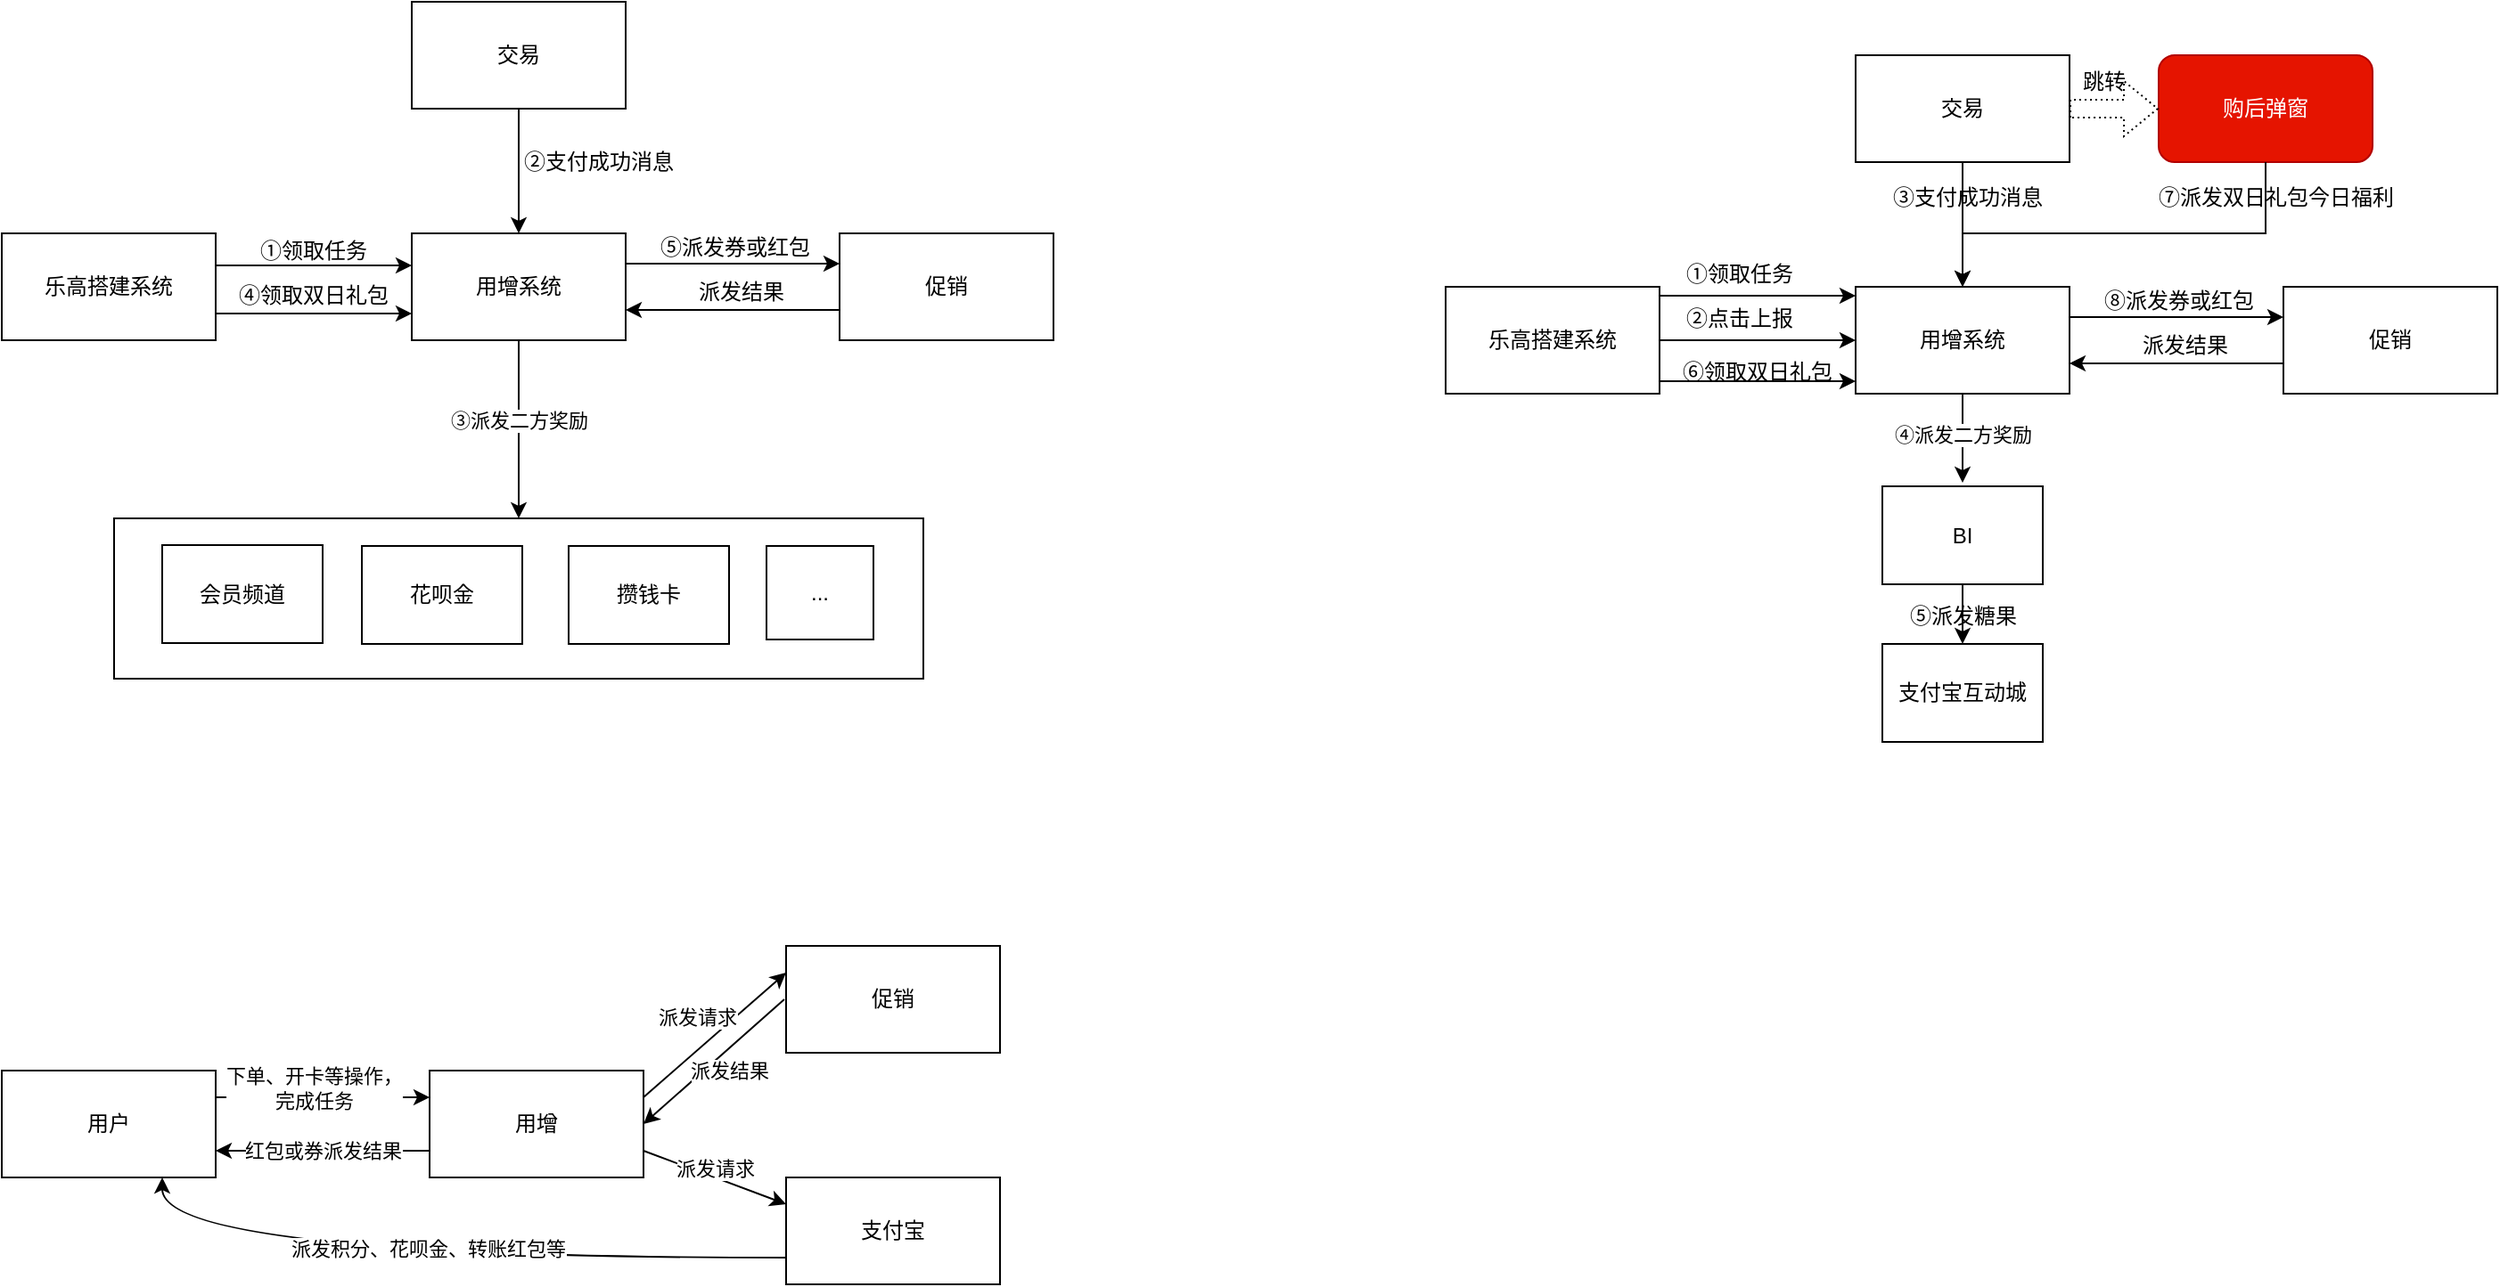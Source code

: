 <mxfile version="15.5.1" type="github">
  <diagram id="xTN9gExKHpr9C3LFzas-" name="Page-1">
    <mxGraphModel dx="1186" dy="664" grid="1" gridSize="10" guides="1" tooltips="1" connect="1" arrows="1" fold="1" page="1" pageScale="1" pageWidth="827" pageHeight="1169" math="0" shadow="0">
      <root>
        <mxCell id="0" />
        <mxCell id="1" parent="0" />
        <mxCell id="JBoHvhnFYy9lWXFZX_k9-15" value="" style="rounded=0;whiteSpace=wrap;html=1;" parent="1" vertex="1">
          <mxGeometry x="113" y="410" width="454" height="90" as="geometry" />
        </mxCell>
        <mxCell id="JBoHvhnFYy9lWXFZX_k9-3" style="edgeStyle=orthogonalEdgeStyle;rounded=0;orthogonalLoop=1;jettySize=auto;html=1;entryX=0;entryY=0.5;entryDx=0;entryDy=0;" parent="1" edge="1">
          <mxGeometry relative="1" as="geometry">
            <mxPoint x="170" y="268" as="sourcePoint" />
            <mxPoint x="280" y="268" as="targetPoint" />
          </mxGeometry>
        </mxCell>
        <mxCell id="JBoHvhnFYy9lWXFZX_k9-40" style="edgeStyle=orthogonalEdgeStyle;curved=1;rounded=0;orthogonalLoop=1;jettySize=auto;html=1;exitX=1;exitY=0.75;exitDx=0;exitDy=0;entryX=0;entryY=0.75;entryDx=0;entryDy=0;" parent="1" source="JBoHvhnFYy9lWXFZX_k9-1" target="JBoHvhnFYy9lWXFZX_k9-2" edge="1">
          <mxGeometry relative="1" as="geometry" />
        </mxCell>
        <mxCell id="JBoHvhnFYy9lWXFZX_k9-1" value="乐高搭建系统" style="rounded=0;whiteSpace=wrap;html=1;" parent="1" vertex="1">
          <mxGeometry x="50" y="250" width="120" height="60" as="geometry" />
        </mxCell>
        <mxCell id="JBoHvhnFYy9lWXFZX_k9-10" style="edgeStyle=orthogonalEdgeStyle;rounded=0;orthogonalLoop=1;jettySize=auto;html=1;exitX=1;exitY=0.5;exitDx=0;exitDy=0;" parent="1" edge="1">
          <mxGeometry relative="1" as="geometry">
            <mxPoint x="400" y="287" as="sourcePoint" />
            <mxPoint x="520" y="267" as="targetPoint" />
            <Array as="points">
              <mxPoint x="400" y="267" />
            </Array>
          </mxGeometry>
        </mxCell>
        <mxCell id="JBoHvhnFYy9lWXFZX_k9-16" style="edgeStyle=orthogonalEdgeStyle;rounded=0;orthogonalLoop=1;jettySize=auto;html=1;entryX=0.5;entryY=0;entryDx=0;entryDy=0;" parent="1" source="JBoHvhnFYy9lWXFZX_k9-2" target="JBoHvhnFYy9lWXFZX_k9-15" edge="1">
          <mxGeometry relative="1" as="geometry" />
        </mxCell>
        <mxCell id="JBoHvhnFYy9lWXFZX_k9-17" value="③派发二方奖励" style="edgeLabel;html=1;align=center;verticalAlign=middle;resizable=0;points=[];" parent="JBoHvhnFYy9lWXFZX_k9-16" vertex="1" connectable="0">
          <mxGeometry x="-0.1" relative="1" as="geometry">
            <mxPoint as="offset" />
          </mxGeometry>
        </mxCell>
        <mxCell id="JBoHvhnFYy9lWXFZX_k9-2" value="用增系统" style="rounded=0;whiteSpace=wrap;html=1;" parent="1" vertex="1">
          <mxGeometry x="280" y="250" width="120" height="60" as="geometry" />
        </mxCell>
        <mxCell id="JBoHvhnFYy9lWXFZX_k9-7" style="edgeStyle=orthogonalEdgeStyle;rounded=0;orthogonalLoop=1;jettySize=auto;html=1;" parent="1" source="JBoHvhnFYy9lWXFZX_k9-5" target="JBoHvhnFYy9lWXFZX_k9-2" edge="1">
          <mxGeometry relative="1" as="geometry" />
        </mxCell>
        <mxCell id="JBoHvhnFYy9lWXFZX_k9-5" value="交易" style="rounded=0;whiteSpace=wrap;html=1;" parent="1" vertex="1">
          <mxGeometry x="280" y="120" width="120" height="60" as="geometry" />
        </mxCell>
        <mxCell id="JBoHvhnFYy9lWXFZX_k9-6" value="①领取任务" style="text;html=1;strokeColor=none;fillColor=none;align=center;verticalAlign=middle;whiteSpace=wrap;rounded=0;" parent="1" vertex="1">
          <mxGeometry x="190" y="250" width="70" height="20" as="geometry" />
        </mxCell>
        <mxCell id="JBoHvhnFYy9lWXFZX_k9-8" value="②支付成功消息" style="text;html=1;strokeColor=none;fillColor=none;align=center;verticalAlign=middle;whiteSpace=wrap;rounded=0;" parent="1" vertex="1">
          <mxGeometry x="340" y="200" width="90" height="20" as="geometry" />
        </mxCell>
        <mxCell id="JBoHvhnFYy9lWXFZX_k9-11" style="edgeStyle=orthogonalEdgeStyle;rounded=0;orthogonalLoop=1;jettySize=auto;html=1;entryX=1;entryY=0.5;entryDx=0;entryDy=0;" parent="1" edge="1">
          <mxGeometry relative="1" as="geometry">
            <mxPoint x="520" y="293" as="sourcePoint" />
            <mxPoint x="400" y="293" as="targetPoint" />
            <Array as="points">
              <mxPoint x="470" y="293" />
              <mxPoint x="470" y="293" />
            </Array>
          </mxGeometry>
        </mxCell>
        <mxCell id="JBoHvhnFYy9lWXFZX_k9-9" value="促销" style="rounded=0;whiteSpace=wrap;html=1;" parent="1" vertex="1">
          <mxGeometry x="520" y="250" width="120" height="60" as="geometry" />
        </mxCell>
        <mxCell id="JBoHvhnFYy9lWXFZX_k9-12" value="⑤派发券或红包" style="text;html=1;strokeColor=none;fillColor=none;align=center;verticalAlign=middle;whiteSpace=wrap;rounded=0;" parent="1" vertex="1">
          <mxGeometry x="413.5" y="253" width="95" height="10" as="geometry" />
        </mxCell>
        <mxCell id="JBoHvhnFYy9lWXFZX_k9-14" value="派发结果" style="text;html=1;strokeColor=none;fillColor=none;align=center;verticalAlign=middle;whiteSpace=wrap;rounded=0;" parent="1" vertex="1">
          <mxGeometry x="440" y="273" width="50" height="20" as="geometry" />
        </mxCell>
        <mxCell id="JBoHvhnFYy9lWXFZX_k9-18" value="会员频道" style="rounded=0;whiteSpace=wrap;html=1;" parent="1" vertex="1">
          <mxGeometry x="140" y="425" width="90" height="55" as="geometry" />
        </mxCell>
        <mxCell id="JBoHvhnFYy9lWXFZX_k9-20" value="花呗金" style="rounded=0;whiteSpace=wrap;html=1;" parent="1" vertex="1">
          <mxGeometry x="252" y="425.5" width="90" height="55" as="geometry" />
        </mxCell>
        <mxCell id="JBoHvhnFYy9lWXFZX_k9-21" value="攒钱卡" style="rounded=0;whiteSpace=wrap;html=1;" parent="1" vertex="1">
          <mxGeometry x="368" y="425.5" width="90" height="55" as="geometry" />
        </mxCell>
        <mxCell id="JBoHvhnFYy9lWXFZX_k9-22" value="..." style="rounded=0;whiteSpace=wrap;html=1;" parent="1" vertex="1">
          <mxGeometry x="479" y="425.5" width="60" height="52.5" as="geometry" />
        </mxCell>
        <mxCell id="JBoHvhnFYy9lWXFZX_k9-27" style="edgeStyle=orthogonalEdgeStyle;rounded=0;orthogonalLoop=1;jettySize=auto;html=1;exitX=1;exitY=0.25;exitDx=0;exitDy=0;entryX=0;entryY=0.25;entryDx=0;entryDy=0;" parent="1" source="JBoHvhnFYy9lWXFZX_k9-23" target="JBoHvhnFYy9lWXFZX_k9-24" edge="1">
          <mxGeometry relative="1" as="geometry" />
        </mxCell>
        <mxCell id="JBoHvhnFYy9lWXFZX_k9-33" value="下单、开卡等操作，&lt;br&gt;完成任务" style="edgeLabel;html=1;align=center;verticalAlign=middle;resizable=0;points=[];" parent="JBoHvhnFYy9lWXFZX_k9-27" vertex="1" connectable="0">
          <mxGeometry x="-0.178" y="4" relative="1" as="geometry">
            <mxPoint x="5" y="-1" as="offset" />
          </mxGeometry>
        </mxCell>
        <mxCell id="JBoHvhnFYy9lWXFZX_k9-23" value="用户" style="rounded=0;whiteSpace=wrap;html=1;" parent="1" vertex="1">
          <mxGeometry x="50" y="720" width="120" height="60" as="geometry" />
        </mxCell>
        <mxCell id="JBoHvhnFYy9lWXFZX_k9-28" style="rounded=0;orthogonalLoop=1;jettySize=auto;html=1;exitX=1;exitY=0.25;exitDx=0;exitDy=0;entryX=0;entryY=0.25;entryDx=0;entryDy=0;" parent="1" source="JBoHvhnFYy9lWXFZX_k9-24" target="JBoHvhnFYy9lWXFZX_k9-25" edge="1">
          <mxGeometry relative="1" as="geometry" />
        </mxCell>
        <mxCell id="JBoHvhnFYy9lWXFZX_k9-36" value="派发请求" style="edgeLabel;html=1;align=center;verticalAlign=middle;resizable=0;points=[];" parent="JBoHvhnFYy9lWXFZX_k9-28" vertex="1" connectable="0">
          <mxGeometry x="-0.122" y="2" relative="1" as="geometry">
            <mxPoint x="-4" y="-13" as="offset" />
          </mxGeometry>
        </mxCell>
        <mxCell id="JBoHvhnFYy9lWXFZX_k9-29" style="edgeStyle=none;rounded=0;orthogonalLoop=1;jettySize=auto;html=1;exitX=1;exitY=0.75;exitDx=0;exitDy=0;entryX=0;entryY=0.25;entryDx=0;entryDy=0;" parent="1" source="JBoHvhnFYy9lWXFZX_k9-24" target="JBoHvhnFYy9lWXFZX_k9-26" edge="1">
          <mxGeometry relative="1" as="geometry" />
        </mxCell>
        <mxCell id="JBoHvhnFYy9lWXFZX_k9-38" value="派发请求" style="edgeLabel;html=1;align=center;verticalAlign=middle;resizable=0;points=[];" parent="JBoHvhnFYy9lWXFZX_k9-29" vertex="1" connectable="0">
          <mxGeometry x="-0.304" relative="1" as="geometry">
            <mxPoint x="12" y="-1" as="offset" />
          </mxGeometry>
        </mxCell>
        <mxCell id="JBoHvhnFYy9lWXFZX_k9-31" style="edgeStyle=none;rounded=0;orthogonalLoop=1;jettySize=auto;html=1;exitX=0;exitY=0.75;exitDx=0;exitDy=0;entryX=1;entryY=0.75;entryDx=0;entryDy=0;" parent="1" source="JBoHvhnFYy9lWXFZX_k9-24" target="JBoHvhnFYy9lWXFZX_k9-23" edge="1">
          <mxGeometry relative="1" as="geometry" />
        </mxCell>
        <mxCell id="JBoHvhnFYy9lWXFZX_k9-34" value="红包或券派发结果" style="edgeLabel;html=1;align=center;verticalAlign=middle;resizable=0;points=[];" parent="JBoHvhnFYy9lWXFZX_k9-31" vertex="1" connectable="0">
          <mxGeometry x="0.067" relative="1" as="geometry">
            <mxPoint x="4" as="offset" />
          </mxGeometry>
        </mxCell>
        <mxCell id="JBoHvhnFYy9lWXFZX_k9-24" value="用增" style="rounded=0;whiteSpace=wrap;html=1;" parent="1" vertex="1">
          <mxGeometry x="290" y="720" width="120" height="60" as="geometry" />
        </mxCell>
        <mxCell id="JBoHvhnFYy9lWXFZX_k9-30" style="edgeStyle=none;rounded=0;orthogonalLoop=1;jettySize=auto;html=1;entryX=1;entryY=0.5;entryDx=0;entryDy=0;" parent="1" target="JBoHvhnFYy9lWXFZX_k9-24" edge="1">
          <mxGeometry relative="1" as="geometry">
            <mxPoint x="489" y="680" as="sourcePoint" />
          </mxGeometry>
        </mxCell>
        <mxCell id="JBoHvhnFYy9lWXFZX_k9-37" value="派发结果" style="edgeLabel;html=1;align=center;verticalAlign=middle;resizable=0;points=[];" parent="JBoHvhnFYy9lWXFZX_k9-30" vertex="1" connectable="0">
          <mxGeometry x="-0.018" y="-2" relative="1" as="geometry">
            <mxPoint x="9" y="7" as="offset" />
          </mxGeometry>
        </mxCell>
        <mxCell id="JBoHvhnFYy9lWXFZX_k9-25" value="促销" style="rounded=0;whiteSpace=wrap;html=1;" parent="1" vertex="1">
          <mxGeometry x="490" y="650" width="120" height="60" as="geometry" />
        </mxCell>
        <mxCell id="JBoHvhnFYy9lWXFZX_k9-32" style="edgeStyle=orthogonalEdgeStyle;rounded=0;orthogonalLoop=1;jettySize=auto;html=1;exitX=0;exitY=0.75;exitDx=0;exitDy=0;entryX=0.75;entryY=1;entryDx=0;entryDy=0;curved=1;" parent="1" source="JBoHvhnFYy9lWXFZX_k9-26" target="JBoHvhnFYy9lWXFZX_k9-23" edge="1">
          <mxGeometry relative="1" as="geometry" />
        </mxCell>
        <mxCell id="JBoHvhnFYy9lWXFZX_k9-39" value="派发积分、花呗金、转账红包等" style="edgeLabel;html=1;align=center;verticalAlign=middle;resizable=0;points=[];" parent="JBoHvhnFYy9lWXFZX_k9-32" vertex="1" connectable="0">
          <mxGeometry x="0.018" y="-5" relative="1" as="geometry">
            <mxPoint as="offset" />
          </mxGeometry>
        </mxCell>
        <mxCell id="JBoHvhnFYy9lWXFZX_k9-26" value="支付宝" style="rounded=0;whiteSpace=wrap;html=1;" parent="1" vertex="1">
          <mxGeometry x="490" y="780" width="120" height="60" as="geometry" />
        </mxCell>
        <mxCell id="JBoHvhnFYy9lWXFZX_k9-41" value="④领取双日礼包" style="text;html=1;strokeColor=none;fillColor=none;align=center;verticalAlign=middle;whiteSpace=wrap;rounded=0;" parent="1" vertex="1">
          <mxGeometry x="180" y="276" width="90" height="17" as="geometry" />
        </mxCell>
        <mxCell id="1migsILhIJwj6HVWe7nt-2" style="edgeStyle=orthogonalEdgeStyle;rounded=0;orthogonalLoop=1;jettySize=auto;html=1;entryX=0;entryY=0.5;entryDx=0;entryDy=0;" edge="1" parent="1">
          <mxGeometry relative="1" as="geometry">
            <mxPoint x="980" y="285" as="sourcePoint" />
            <mxPoint x="1090" y="285" as="targetPoint" />
          </mxGeometry>
        </mxCell>
        <mxCell id="1migsILhIJwj6HVWe7nt-4" value="乐高搭建系统" style="rounded=0;whiteSpace=wrap;html=1;" vertex="1" parent="1">
          <mxGeometry x="860" y="280" width="120" height="60" as="geometry" />
        </mxCell>
        <mxCell id="1migsILhIJwj6HVWe7nt-5" style="edgeStyle=orthogonalEdgeStyle;rounded=0;orthogonalLoop=1;jettySize=auto;html=1;exitX=1;exitY=0.5;exitDx=0;exitDy=0;" edge="1" parent="1">
          <mxGeometry relative="1" as="geometry">
            <mxPoint x="1210" y="317" as="sourcePoint" />
            <mxPoint x="1330" y="297" as="targetPoint" />
            <Array as="points">
              <mxPoint x="1210" y="297" />
            </Array>
          </mxGeometry>
        </mxCell>
        <mxCell id="1migsILhIJwj6HVWe7nt-6" style="edgeStyle=orthogonalEdgeStyle;rounded=0;orthogonalLoop=1;jettySize=auto;html=1;" edge="1" parent="1" source="1migsILhIJwj6HVWe7nt-8">
          <mxGeometry relative="1" as="geometry">
            <mxPoint x="1150" y="390" as="targetPoint" />
          </mxGeometry>
        </mxCell>
        <mxCell id="1migsILhIJwj6HVWe7nt-7" value="④派发二方奖励" style="edgeLabel;html=1;align=center;verticalAlign=middle;resizable=0;points=[];" vertex="1" connectable="0" parent="1migsILhIJwj6HVWe7nt-6">
          <mxGeometry x="-0.1" relative="1" as="geometry">
            <mxPoint as="offset" />
          </mxGeometry>
        </mxCell>
        <mxCell id="1migsILhIJwj6HVWe7nt-8" value="用增系统" style="rounded=0;whiteSpace=wrap;html=1;" vertex="1" parent="1">
          <mxGeometry x="1090" y="280" width="120" height="60" as="geometry" />
        </mxCell>
        <mxCell id="1migsILhIJwj6HVWe7nt-9" style="edgeStyle=orthogonalEdgeStyle;rounded=0;orthogonalLoop=1;jettySize=auto;html=1;" edge="1" parent="1" source="1migsILhIJwj6HVWe7nt-10" target="1migsILhIJwj6HVWe7nt-8">
          <mxGeometry relative="1" as="geometry" />
        </mxCell>
        <mxCell id="1migsILhIJwj6HVWe7nt-10" value="交易" style="rounded=0;whiteSpace=wrap;html=1;" vertex="1" parent="1">
          <mxGeometry x="1090" y="150" width="120" height="60" as="geometry" />
        </mxCell>
        <mxCell id="1migsILhIJwj6HVWe7nt-11" value="①领取任务" style="text;html=1;strokeColor=none;fillColor=none;align=center;verticalAlign=middle;whiteSpace=wrap;rounded=0;" vertex="1" parent="1">
          <mxGeometry x="990" y="263" width="70" height="20" as="geometry" />
        </mxCell>
        <mxCell id="1migsILhIJwj6HVWe7nt-12" value="③支付成功消息" style="text;html=1;strokeColor=none;fillColor=none;align=center;verticalAlign=middle;whiteSpace=wrap;rounded=0;" vertex="1" parent="1">
          <mxGeometry x="1107.5" y="220" width="90" height="20" as="geometry" />
        </mxCell>
        <mxCell id="1migsILhIJwj6HVWe7nt-13" style="edgeStyle=orthogonalEdgeStyle;rounded=0;orthogonalLoop=1;jettySize=auto;html=1;entryX=1;entryY=0.5;entryDx=0;entryDy=0;" edge="1" parent="1">
          <mxGeometry relative="1" as="geometry">
            <mxPoint x="1330" y="323" as="sourcePoint" />
            <mxPoint x="1210" y="323" as="targetPoint" />
            <Array as="points">
              <mxPoint x="1280" y="323" />
              <mxPoint x="1280" y="323" />
            </Array>
          </mxGeometry>
        </mxCell>
        <mxCell id="1migsILhIJwj6HVWe7nt-14" value="促销" style="rounded=0;whiteSpace=wrap;html=1;" vertex="1" parent="1">
          <mxGeometry x="1330" y="280" width="120" height="60" as="geometry" />
        </mxCell>
        <mxCell id="1migsILhIJwj6HVWe7nt-15" value="⑧派发券或红包" style="text;html=1;strokeColor=none;fillColor=none;align=center;verticalAlign=middle;whiteSpace=wrap;rounded=0;" vertex="1" parent="1">
          <mxGeometry x="1223.5" y="283" width="95" height="10" as="geometry" />
        </mxCell>
        <mxCell id="1migsILhIJwj6HVWe7nt-16" value="派发结果" style="text;html=1;strokeColor=none;fillColor=none;align=center;verticalAlign=middle;whiteSpace=wrap;rounded=0;" vertex="1" parent="1">
          <mxGeometry x="1250" y="303" width="50" height="20" as="geometry" />
        </mxCell>
        <mxCell id="1migsILhIJwj6HVWe7nt-22" style="edgeStyle=orthogonalEdgeStyle;rounded=0;orthogonalLoop=1;jettySize=auto;html=1;entryX=0.5;entryY=0;entryDx=0;entryDy=0;" edge="1" parent="1" source="1migsILhIJwj6HVWe7nt-17" target="1migsILhIJwj6HVWe7nt-18">
          <mxGeometry relative="1" as="geometry" />
        </mxCell>
        <mxCell id="1migsILhIJwj6HVWe7nt-17" value="BI" style="rounded=0;whiteSpace=wrap;html=1;" vertex="1" parent="1">
          <mxGeometry x="1105" y="392" width="90" height="55" as="geometry" />
        </mxCell>
        <mxCell id="1migsILhIJwj6HVWe7nt-18" value="支付宝互动城" style="rounded=0;whiteSpace=wrap;html=1;" vertex="1" parent="1">
          <mxGeometry x="1105" y="480.5" width="90" height="55" as="geometry" />
        </mxCell>
        <mxCell id="1migsILhIJwj6HVWe7nt-23" value="⑤派发糖果" style="text;html=1;strokeColor=none;fillColor=none;align=center;verticalAlign=middle;whiteSpace=wrap;rounded=0;" vertex="1" parent="1">
          <mxGeometry x="1107.5" y="450" width="85" height="30" as="geometry" />
        </mxCell>
        <mxCell id="1migsILhIJwj6HVWe7nt-26" value="" style="endArrow=classic;html=1;rounded=0;exitX=1;exitY=0.5;exitDx=0;exitDy=0;entryX=0;entryY=0.5;entryDx=0;entryDy=0;" edge="1" parent="1" source="1migsILhIJwj6HVWe7nt-4" target="1migsILhIJwj6HVWe7nt-8">
          <mxGeometry width="50" height="50" relative="1" as="geometry">
            <mxPoint x="1020" y="350" as="sourcePoint" />
            <mxPoint x="1070" y="300" as="targetPoint" />
          </mxGeometry>
        </mxCell>
        <mxCell id="1migsILhIJwj6HVWe7nt-27" value="②点击上报" style="text;html=1;strokeColor=none;fillColor=none;align=center;verticalAlign=middle;whiteSpace=wrap;rounded=0;" vertex="1" parent="1">
          <mxGeometry x="985" y="283" width="80" height="30" as="geometry" />
        </mxCell>
        <mxCell id="1migsILhIJwj6HVWe7nt-28" value="" style="endArrow=classic;html=1;rounded=0;" edge="1" parent="1">
          <mxGeometry width="50" height="50" relative="1" as="geometry">
            <mxPoint x="980" y="333" as="sourcePoint" />
            <mxPoint x="1090" y="333" as="targetPoint" />
          </mxGeometry>
        </mxCell>
        <mxCell id="1migsILhIJwj6HVWe7nt-31" value="&lt;span style=&quot;font-family: &amp;#34;helvetica&amp;#34;&quot;&gt;⑥领取双日礼包&lt;/span&gt;" style="text;html=1;strokeColor=none;fillColor=none;align=center;verticalAlign=middle;whiteSpace=wrap;rounded=0;" vertex="1" parent="1">
          <mxGeometry x="990" y="313" width="90" height="30" as="geometry" />
        </mxCell>
        <mxCell id="1migsILhIJwj6HVWe7nt-32" value="购后弹窗" style="rounded=1;whiteSpace=wrap;html=1;fillColor=#e51400;strokeColor=#B20000;fontColor=#ffffff;" vertex="1" parent="1">
          <mxGeometry x="1260" y="150" width="120" height="60" as="geometry" />
        </mxCell>
        <mxCell id="1migsILhIJwj6HVWe7nt-33" value="" style="shape=flexArrow;endArrow=classic;html=1;rounded=0;entryX=0;entryY=0.5;entryDx=0;entryDy=0;exitX=1;exitY=0.5;exitDx=0;exitDy=0;dashed=1;dashPattern=1 2;" edge="1" parent="1" source="1migsILhIJwj6HVWe7nt-10" target="1migsILhIJwj6HVWe7nt-32">
          <mxGeometry width="50" height="50" relative="1" as="geometry">
            <mxPoint x="1210" y="190" as="sourcePoint" />
            <mxPoint x="1260" y="140" as="targetPoint" />
          </mxGeometry>
        </mxCell>
        <mxCell id="1migsILhIJwj6HVWe7nt-34" value="" style="endArrow=classic;html=1;rounded=0;exitX=0.5;exitY=1;exitDx=0;exitDy=0;entryX=0.5;entryY=0;entryDx=0;entryDy=0;" edge="1" parent="1" source="1migsILhIJwj6HVWe7nt-32" target="1migsILhIJwj6HVWe7nt-8">
          <mxGeometry width="50" height="50" relative="1" as="geometry">
            <mxPoint x="1390" y="260" as="sourcePoint" />
            <mxPoint x="1440" y="210" as="targetPoint" />
            <Array as="points">
              <mxPoint x="1320" y="250" />
              <mxPoint x="1150" y="250" />
            </Array>
          </mxGeometry>
        </mxCell>
        <mxCell id="1migsILhIJwj6HVWe7nt-35" value="⑦派发双日礼包今日福利" style="text;html=1;strokeColor=none;fillColor=none;align=center;verticalAlign=middle;whiteSpace=wrap;rounded=0;" vertex="1" parent="1">
          <mxGeometry x="1241" y="215" width="170" height="30" as="geometry" />
        </mxCell>
        <mxCell id="1migsILhIJwj6HVWe7nt-37" value="跳转" style="text;html=1;strokeColor=none;fillColor=none;align=center;verticalAlign=middle;whiteSpace=wrap;rounded=0;" vertex="1" parent="1">
          <mxGeometry x="1210" y="150" width="39" height="30" as="geometry" />
        </mxCell>
      </root>
    </mxGraphModel>
  </diagram>
</mxfile>
